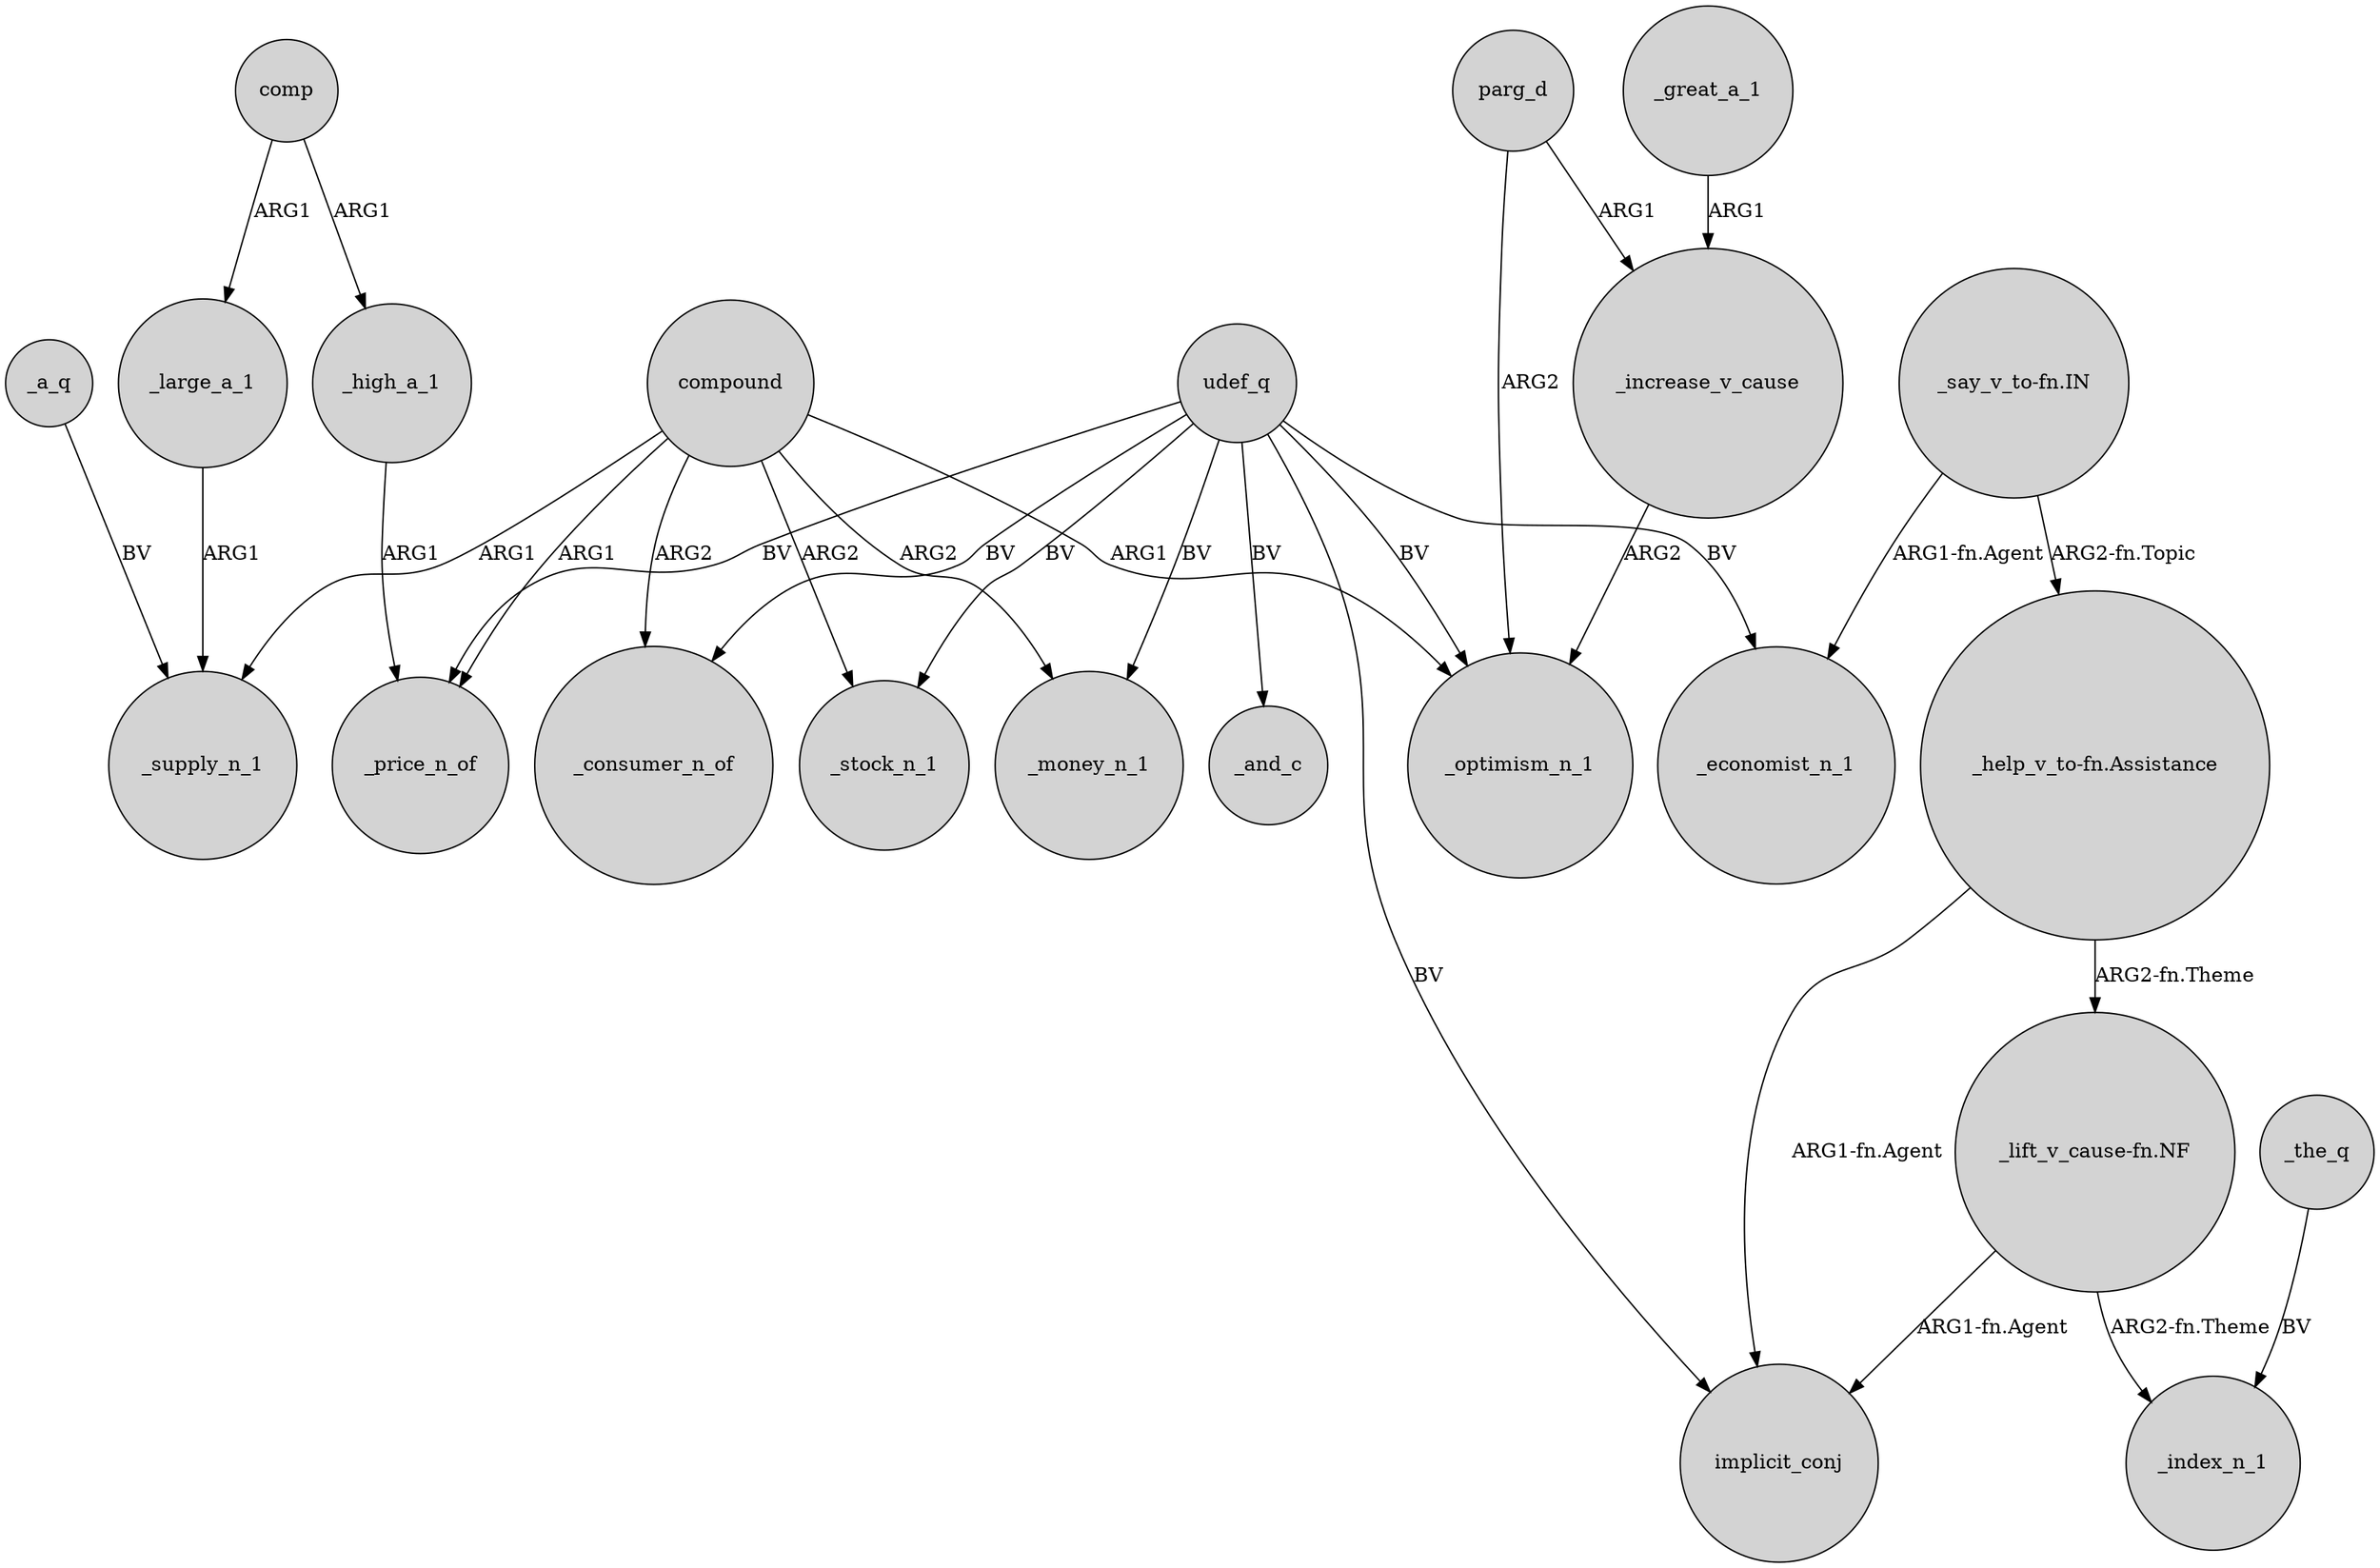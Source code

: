 digraph {
	node [shape=circle style=filled]
	_a_q -> _supply_n_1 [label=BV]
	udef_q -> _money_n_1 [label=BV]
	udef_q -> _price_n_of [label=BV]
	"_say_v_to-fn.IN" -> _economist_n_1 [label="ARG1-fn.Agent"]
	compound -> _optimism_n_1 [label=ARG1]
	comp -> _large_a_1 [label=ARG1]
	comp -> _high_a_1 [label=ARG1]
	udef_q -> _economist_n_1 [label=BV]
	"_lift_v_cause-fn.NF" -> _index_n_1 [label="ARG2-fn.Theme"]
	udef_q -> implicit_conj [label=BV]
	_great_a_1 -> _increase_v_cause [label=ARG1]
	"_lift_v_cause-fn.NF" -> implicit_conj [label="ARG1-fn.Agent"]
	compound -> _stock_n_1 [label=ARG2]
	"_help_v_to-fn.Assistance" -> implicit_conj [label="ARG1-fn.Agent"]
	_increase_v_cause -> _optimism_n_1 [label=ARG2]
	_high_a_1 -> _price_n_of [label=ARG1]
	udef_q -> _stock_n_1 [label=BV]
	_large_a_1 -> _supply_n_1 [label=ARG1]
	udef_q -> _optimism_n_1 [label=BV]
	compound -> _money_n_1 [label=ARG2]
	parg_d -> _optimism_n_1 [label=ARG2]
	parg_d -> _increase_v_cause [label=ARG1]
	udef_q -> _consumer_n_of [label=BV]
	compound -> _supply_n_1 [label=ARG1]
	_the_q -> _index_n_1 [label=BV]
	compound -> _consumer_n_of [label=ARG2]
	compound -> _price_n_of [label=ARG1]
	"_help_v_to-fn.Assistance" -> "_lift_v_cause-fn.NF" [label="ARG2-fn.Theme"]
	udef_q -> _and_c [label=BV]
	"_say_v_to-fn.IN" -> "_help_v_to-fn.Assistance" [label="ARG2-fn.Topic"]
}
